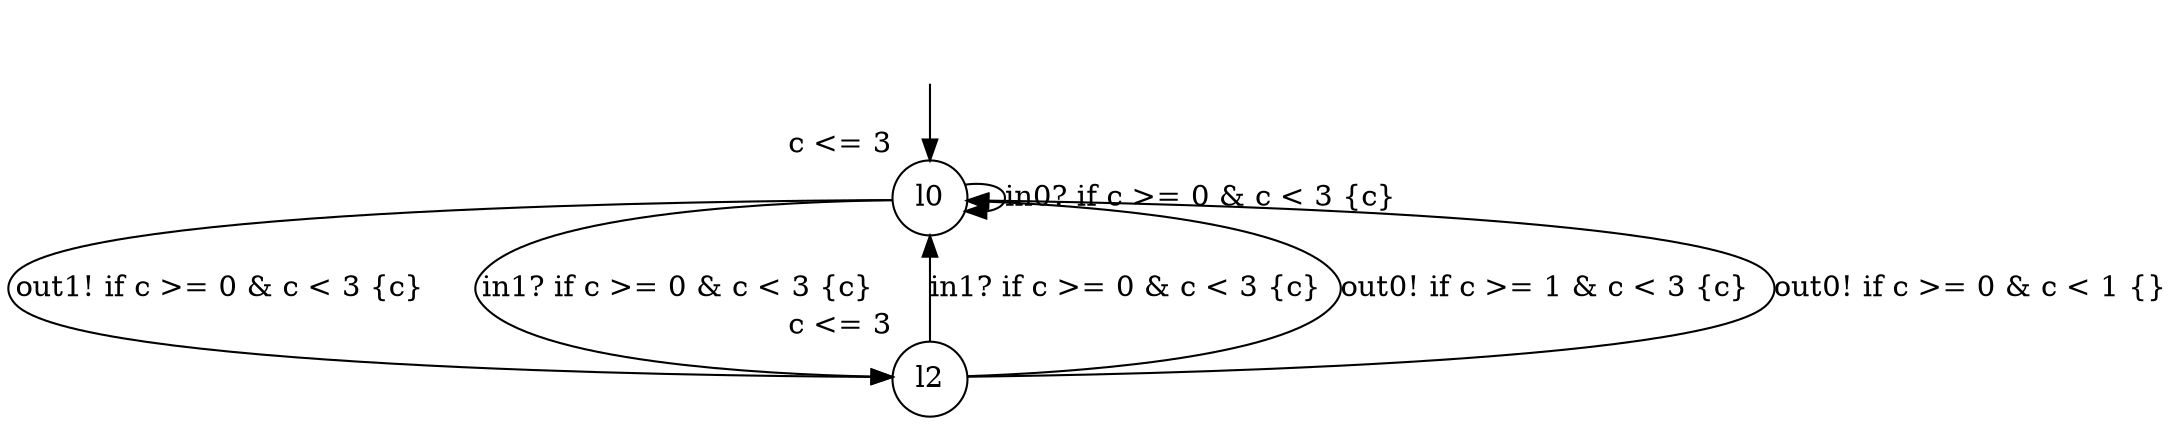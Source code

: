 digraph g {
__start0 [label="" shape="none"];
l0 [shape="circle" margin=0 label="l0", xlabel="c <= 3"];
l2 [shape="circle" margin=0 label="l2", xlabel="c <= 3"];
l0 -> l0 [label="in0? if c >= 0 & c < 3 {c} "];
l0 -> l2 [label="out1! if c >= 0 & c < 3 {c} "];
l0 -> l2 [label="in1? if c >= 0 & c < 3 {c} "];
l2 -> l0 [label="in1? if c >= 0 & c < 3 {c} "];
l2 -> l0 [label="out0! if c >= 1 & c < 3 {c} "];
l2 -> l0 [label="out0! if c >= 0 & c < 1 {} "];
__start0 -> l0;
}
